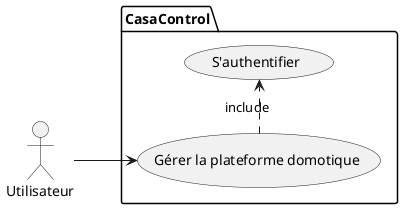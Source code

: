 @startuml CasaControl
left to right direction

actor Utilisateur as u
Package CasaControl {
  usecase "Gérer la plateforme domotique" as UC1
  usecase "S'authentifier" as UC2
}
UC1 .> UC2 : include
u --> UC1


@enduml
